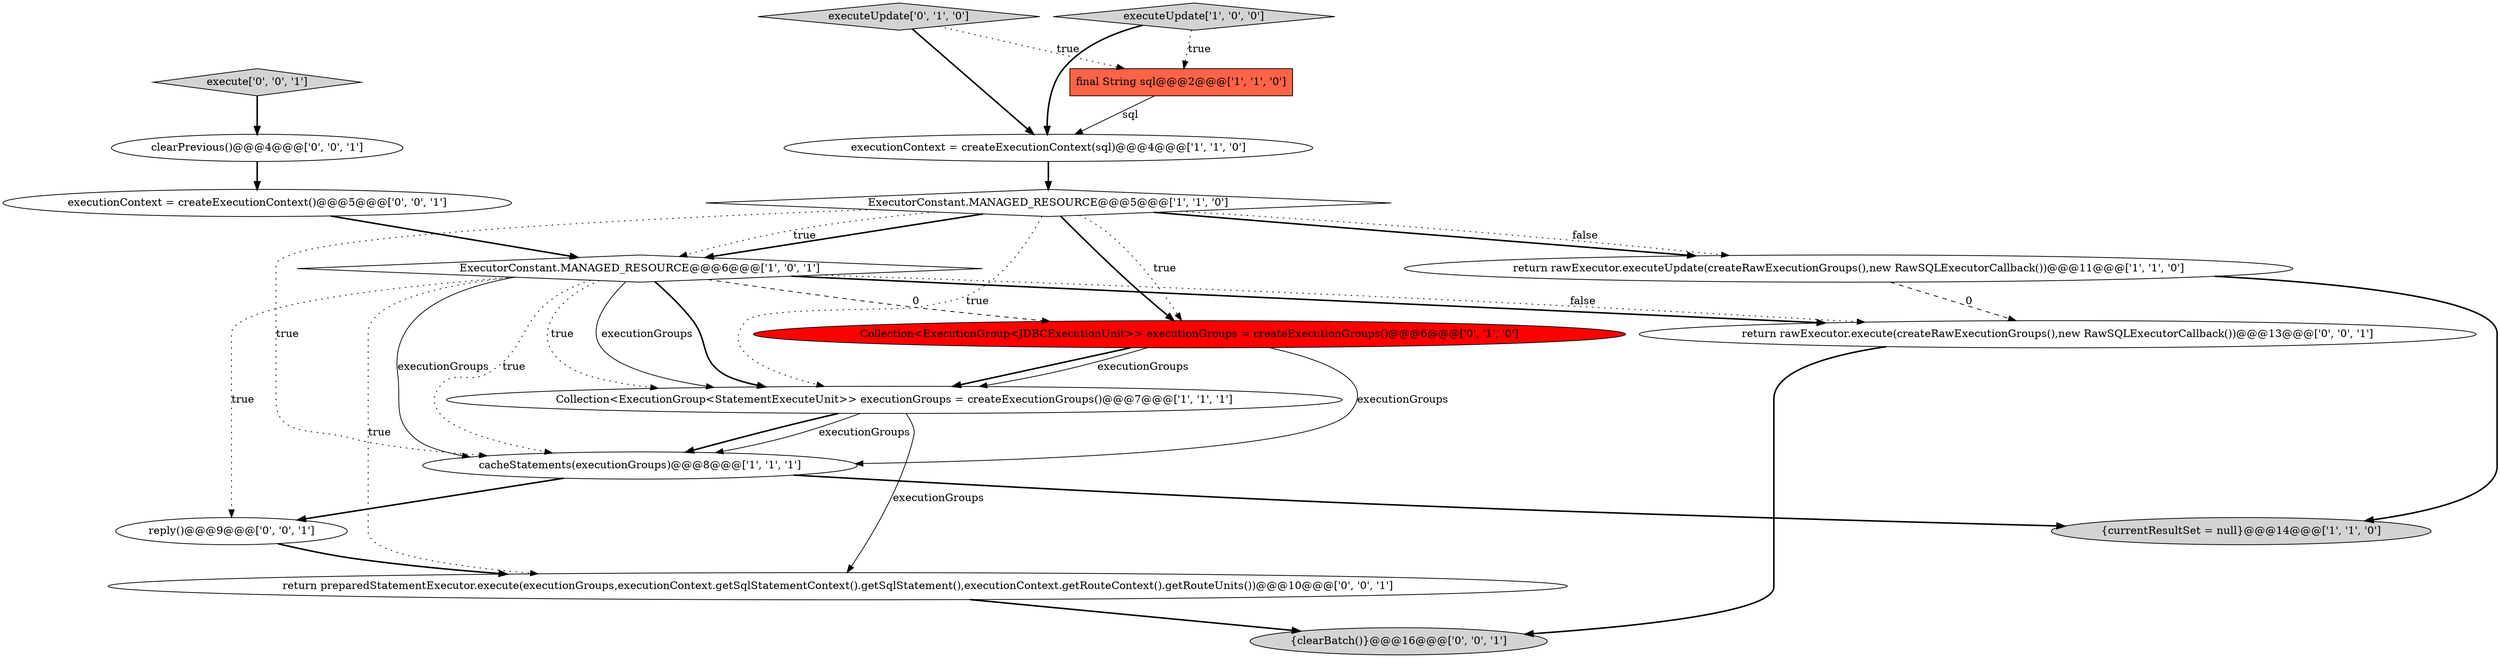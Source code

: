 digraph {
2 [style = filled, label = "ExecutorConstant.MANAGED_RESOURCE@@@6@@@['1', '0', '1']", fillcolor = white, shape = diamond image = "AAA0AAABBB1BBB"];
1 [style = filled, label = "executeUpdate['1', '0', '0']", fillcolor = lightgray, shape = diamond image = "AAA0AAABBB1BBB"];
15 [style = filled, label = "clearPrevious()@@@4@@@['0', '0', '1']", fillcolor = white, shape = ellipse image = "AAA0AAABBB3BBB"];
8 [style = filled, label = "executionContext = createExecutionContext(sql)@@@4@@@['1', '1', '0']", fillcolor = white, shape = ellipse image = "AAA0AAABBB1BBB"];
5 [style = filled, label = "cacheStatements(executionGroups)@@@8@@@['1', '1', '1']", fillcolor = white, shape = ellipse image = "AAA0AAABBB1BBB"];
6 [style = filled, label = "ExecutorConstant.MANAGED_RESOURCE@@@5@@@['1', '1', '0']", fillcolor = white, shape = diamond image = "AAA0AAABBB1BBB"];
12 [style = filled, label = "reply()@@@9@@@['0', '0', '1']", fillcolor = white, shape = ellipse image = "AAA0AAABBB3BBB"];
3 [style = filled, label = "return rawExecutor.executeUpdate(createRawExecutionGroups(),new RawSQLExecutorCallback())@@@11@@@['1', '1', '0']", fillcolor = white, shape = ellipse image = "AAA0AAABBB1BBB"];
4 [style = filled, label = "{currentResultSet = null}@@@14@@@['1', '1', '0']", fillcolor = lightgray, shape = ellipse image = "AAA0AAABBB1BBB"];
9 [style = filled, label = "Collection<ExecutionGroup<JDBCExecutionUnit>> executionGroups = createExecutionGroups()@@@6@@@['0', '1', '0']", fillcolor = red, shape = ellipse image = "AAA1AAABBB2BBB"];
0 [style = filled, label = "Collection<ExecutionGroup<StatementExecuteUnit>> executionGroups = createExecutionGroups()@@@7@@@['1', '1', '1']", fillcolor = white, shape = ellipse image = "AAA0AAABBB1BBB"];
14 [style = filled, label = "{clearBatch()}@@@16@@@['0', '0', '1']", fillcolor = lightgray, shape = ellipse image = "AAA0AAABBB3BBB"];
16 [style = filled, label = "execute['0', '0', '1']", fillcolor = lightgray, shape = diamond image = "AAA0AAABBB3BBB"];
10 [style = filled, label = "executeUpdate['0', '1', '0']", fillcolor = lightgray, shape = diamond image = "AAA0AAABBB2BBB"];
11 [style = filled, label = "executionContext = createExecutionContext()@@@5@@@['0', '0', '1']", fillcolor = white, shape = ellipse image = "AAA0AAABBB3BBB"];
13 [style = filled, label = "return rawExecutor.execute(createRawExecutionGroups(),new RawSQLExecutorCallback())@@@13@@@['0', '0', '1']", fillcolor = white, shape = ellipse image = "AAA0AAABBB3BBB"];
17 [style = filled, label = "return preparedStatementExecutor.execute(executionGroups,executionContext.getSqlStatementContext().getSqlStatement(),executionContext.getRouteContext().getRouteUnits())@@@10@@@['0', '0', '1']", fillcolor = white, shape = ellipse image = "AAA0AAABBB3BBB"];
7 [style = filled, label = "final String sql@@@2@@@['1', '1', '0']", fillcolor = tomato, shape = box image = "AAA0AAABBB1BBB"];
6->3 [style = bold, label=""];
16->15 [style = bold, label=""];
2->0 [style = dotted, label="true"];
1->8 [style = bold, label=""];
9->0 [style = bold, label=""];
6->3 [style = dotted, label="false"];
0->17 [style = solid, label="executionGroups"];
2->17 [style = dotted, label="true"];
12->17 [style = bold, label=""];
2->5 [style = solid, label="executionGroups"];
7->8 [style = solid, label="sql"];
8->6 [style = bold, label=""];
9->5 [style = solid, label="executionGroups"];
3->13 [style = dashed, label="0"];
3->4 [style = bold, label=""];
0->5 [style = solid, label="executionGroups"];
11->2 [style = bold, label=""];
2->13 [style = bold, label=""];
6->2 [style = bold, label=""];
1->7 [style = dotted, label="true"];
2->0 [style = solid, label="executionGroups"];
2->0 [style = bold, label=""];
6->2 [style = dotted, label="true"];
15->11 [style = bold, label=""];
10->8 [style = bold, label=""];
5->12 [style = bold, label=""];
6->9 [style = dotted, label="true"];
17->14 [style = bold, label=""];
2->9 [style = dashed, label="0"];
5->4 [style = bold, label=""];
9->0 [style = solid, label="executionGroups"];
2->12 [style = dotted, label="true"];
6->0 [style = dotted, label="true"];
6->9 [style = bold, label=""];
2->5 [style = dotted, label="true"];
13->14 [style = bold, label=""];
10->7 [style = dotted, label="true"];
6->5 [style = dotted, label="true"];
0->5 [style = bold, label=""];
2->13 [style = dotted, label="false"];
}
